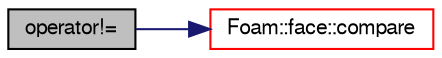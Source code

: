 digraph "operator!="
{
  bgcolor="transparent";
  edge [fontname="FreeSans",fontsize="10",labelfontname="FreeSans",labelfontsize="10"];
  node [fontname="FreeSans",fontsize="10",shape=record];
  rankdir="LR";
  Node111710 [label="operator!=",height=0.2,width=0.4,color="black", fillcolor="grey75", style="filled", fontcolor="black"];
  Node111710 -> Node111711 [color="midnightblue",fontsize="10",style="solid",fontname="FreeSans"];
  Node111711 [label="Foam::face::compare",height=0.2,width=0.4,color="red",URL="$a27218.html#a68ba6c56831c8f857f6ce6dd4863cca2",tooltip="compare faces "];
}
